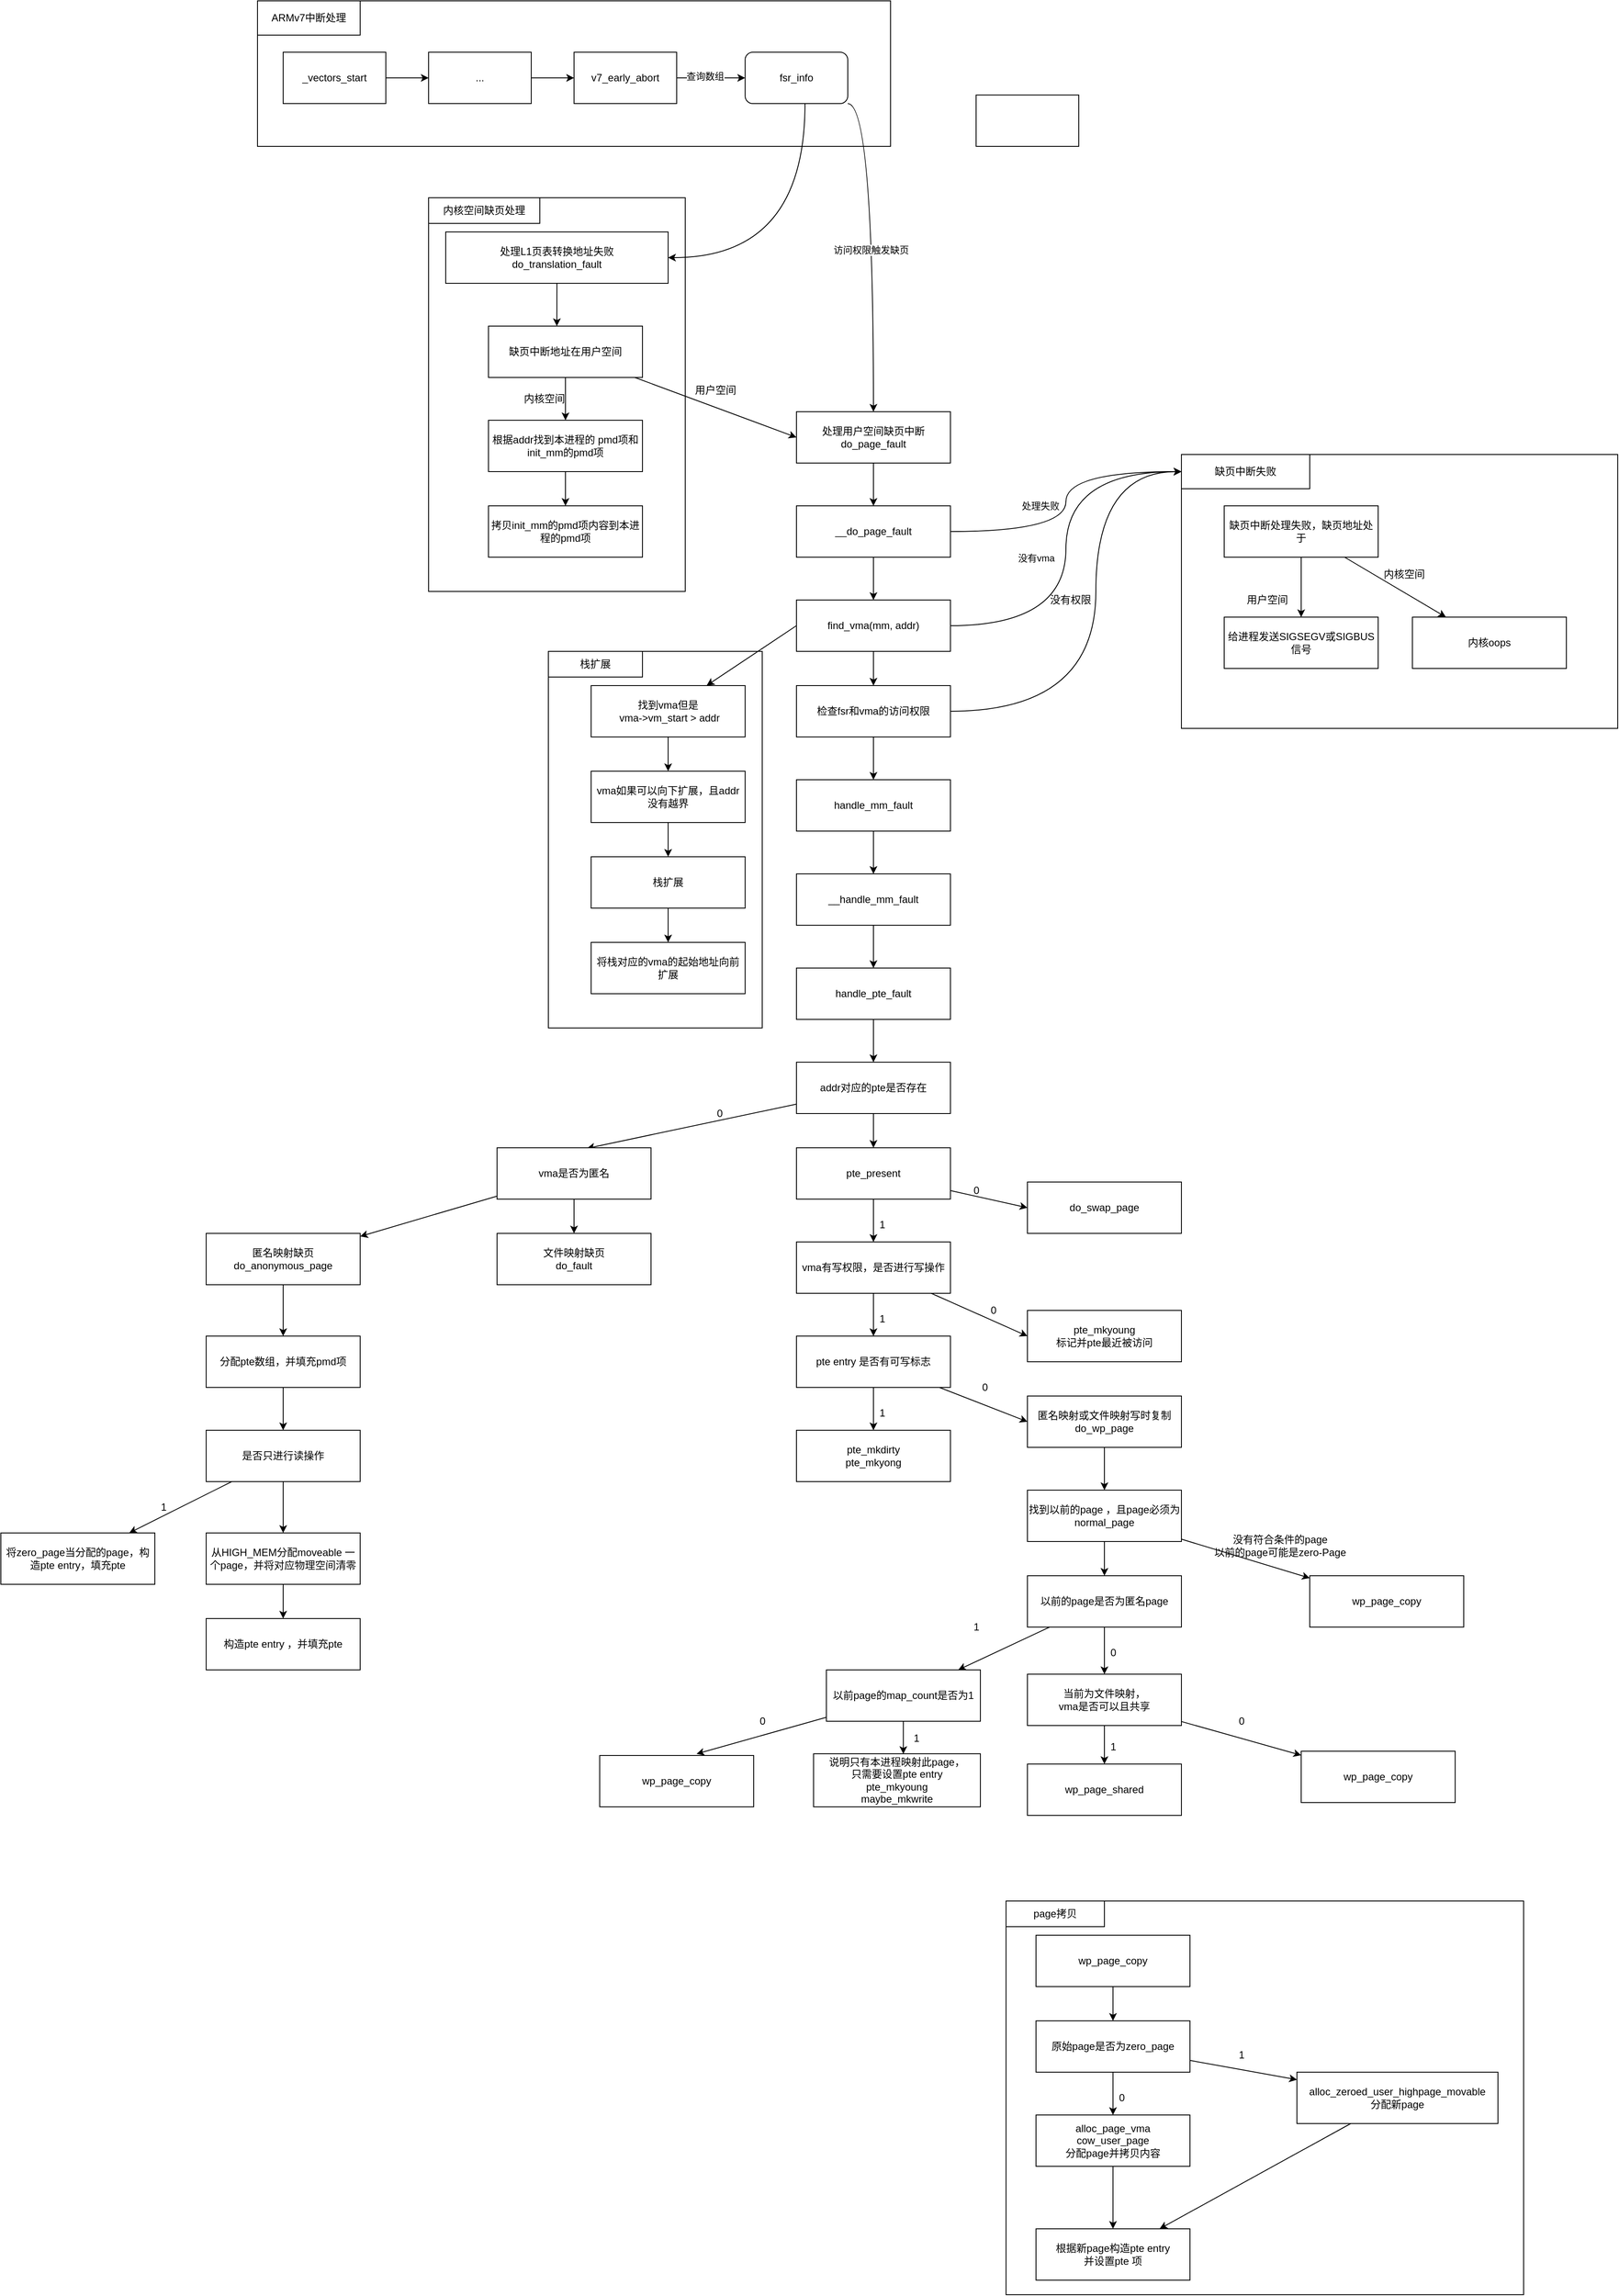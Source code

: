 <mxfile version="20.3.0" type="device"><diagram id="P-M1wYAM9VwG1JFekM9m" name="第 1 页"><mxGraphModel dx="3716" dy="1225" grid="1" gridSize="10" guides="1" tooltips="1" connect="1" arrows="1" fold="1" page="1" pageScale="1" pageWidth="827" pageHeight="1169" math="0" shadow="0"><root><mxCell id="0"/><mxCell id="1" parent="0"/><mxCell id="0pqKogagdHpAesIUm-QB-151" value="" style="rounded=0;whiteSpace=wrap;html=1;" parent="1" vertex="1"><mxGeometry x="245" y="2510" width="605" height="460" as="geometry"/></mxCell><mxCell id="0pqKogagdHpAesIUm-QB-63" value="" style="rounded=0;whiteSpace=wrap;html=1;" parent="1" vertex="1"><mxGeometry x="-290" y="1050" width="250" height="440" as="geometry"/></mxCell><mxCell id="0pqKogagdHpAesIUm-QB-47" value="" style="rounded=0;whiteSpace=wrap;html=1;" parent="1" vertex="1"><mxGeometry x="450" y="820" width="510" height="320" as="geometry"/></mxCell><mxCell id="0pqKogagdHpAesIUm-QB-34" value="" style="rounded=0;whiteSpace=wrap;html=1;" parent="1" vertex="1"><mxGeometry x="-430" y="520" width="300" height="460" as="geometry"/></mxCell><mxCell id="0pqKogagdHpAesIUm-QB-15" value="" style="rounded=0;whiteSpace=wrap;html=1;" parent="1" vertex="1"><mxGeometry x="-630" y="290" width="740" height="170" as="geometry"/></mxCell><mxCell id="0pqKogagdHpAesIUm-QB-1" value="" style="rounded=0;whiteSpace=wrap;html=1;" parent="1" vertex="1"><mxGeometry x="210" y="400" width="120" height="60" as="geometry"/></mxCell><mxCell id="0pqKogagdHpAesIUm-QB-22" style="edgeStyle=orthogonalEdgeStyle;curved=1;rounded=0;orthogonalLoop=1;jettySize=auto;html=1;entryX=0.444;entryY=0;entryDx=0;entryDy=0;entryPerimeter=0;" parent="1" source="0pqKogagdHpAesIUm-QB-3" target="0pqKogagdHpAesIUm-QB-18" edge="1"><mxGeometry relative="1" as="geometry"/></mxCell><mxCell id="0pqKogagdHpAesIUm-QB-3" value="处理L1页表转换地址失败&lt;br&gt;do_translation_fault" style="rounded=0;whiteSpace=wrap;html=1;" parent="1" vertex="1"><mxGeometry x="-410" y="560" width="260" height="60" as="geometry"/></mxCell><mxCell id="0pqKogagdHpAesIUm-QB-9" style="edgeStyle=orthogonalEdgeStyle;rounded=0;orthogonalLoop=1;jettySize=auto;html=1;entryX=0;entryY=0.5;entryDx=0;entryDy=0;" parent="1" source="0pqKogagdHpAesIUm-QB-5" target="0pqKogagdHpAesIUm-QB-6" edge="1"><mxGeometry relative="1" as="geometry"/></mxCell><mxCell id="0pqKogagdHpAesIUm-QB-5" value="_vectors_start" style="rounded=0;whiteSpace=wrap;html=1;" parent="1" vertex="1"><mxGeometry x="-600" y="350" width="120" height="60" as="geometry"/></mxCell><mxCell id="0pqKogagdHpAesIUm-QB-11" style="edgeStyle=orthogonalEdgeStyle;rounded=0;orthogonalLoop=1;jettySize=auto;html=1;entryX=0;entryY=0.5;entryDx=0;entryDy=0;" parent="1" source="0pqKogagdHpAesIUm-QB-6" target="0pqKogagdHpAesIUm-QB-7" edge="1"><mxGeometry relative="1" as="geometry"/></mxCell><mxCell id="0pqKogagdHpAesIUm-QB-6" value="..." style="rounded=0;whiteSpace=wrap;html=1;" parent="1" vertex="1"><mxGeometry x="-430" y="350" width="120" height="60" as="geometry"/></mxCell><mxCell id="0pqKogagdHpAesIUm-QB-12" style="edgeStyle=orthogonalEdgeStyle;rounded=0;orthogonalLoop=1;jettySize=auto;html=1;entryX=0;entryY=0.5;entryDx=0;entryDy=0;" parent="1" source="0pqKogagdHpAesIUm-QB-7" target="0pqKogagdHpAesIUm-QB-8" edge="1"><mxGeometry relative="1" as="geometry"/></mxCell><mxCell id="0pqKogagdHpAesIUm-QB-14" value="查询数组" style="edgeLabel;html=1;align=center;verticalAlign=middle;resizable=0;points=[];" parent="0pqKogagdHpAesIUm-QB-12" vertex="1" connectable="0"><mxGeometry x="-0.189" y="2" relative="1" as="geometry"><mxPoint as="offset"/></mxGeometry></mxCell><mxCell id="0pqKogagdHpAesIUm-QB-7" value="v7_early_abort" style="rounded=0;whiteSpace=wrap;html=1;" parent="1" vertex="1"><mxGeometry x="-260" y="350" width="120" height="60" as="geometry"/></mxCell><mxCell id="0pqKogagdHpAesIUm-QB-17" style="edgeStyle=orthogonalEdgeStyle;rounded=0;orthogonalLoop=1;jettySize=auto;html=1;curved=1;" parent="1" source="0pqKogagdHpAesIUm-QB-8" target="0pqKogagdHpAesIUm-QB-3" edge="1"><mxGeometry relative="1" as="geometry"><Array as="points"><mxPoint x="10" y="590"/></Array></mxGeometry></mxCell><mxCell id="0pqKogagdHpAesIUm-QB-32" style="edgeStyle=orthogonalEdgeStyle;rounded=0;orthogonalLoop=1;jettySize=auto;html=1;curved=1;" parent="1" source="0pqKogagdHpAesIUm-QB-8" target="0pqKogagdHpAesIUm-QB-19" edge="1"><mxGeometry relative="1" as="geometry"><Array as="points"><mxPoint x="90" y="410"/></Array></mxGeometry></mxCell><mxCell id="0pqKogagdHpAesIUm-QB-33" value="访问权限触发缺页" style="edgeLabel;html=1;align=center;verticalAlign=middle;resizable=0;points=[];" parent="0pqKogagdHpAesIUm-QB-32" vertex="1" connectable="0"><mxGeometry x="0.028" y="-3" relative="1" as="geometry"><mxPoint as="offset"/></mxGeometry></mxCell><mxCell id="0pqKogagdHpAesIUm-QB-8" value="fsr_info" style="rounded=1;whiteSpace=wrap;html=1;" parent="1" vertex="1"><mxGeometry x="-60" y="350" width="120" height="60" as="geometry"/></mxCell><mxCell id="0pqKogagdHpAesIUm-QB-16" value="ARMv7中断处理" style="rounded=0;whiteSpace=wrap;html=1;" parent="1" vertex="1"><mxGeometry x="-630" y="290" width="120" height="40" as="geometry"/></mxCell><mxCell id="0pqKogagdHpAesIUm-QB-23" style="edgeStyle=orthogonalEdgeStyle;curved=1;rounded=0;orthogonalLoop=1;jettySize=auto;html=1;" parent="1" source="0pqKogagdHpAesIUm-QB-18" target="0pqKogagdHpAesIUm-QB-20" edge="1"><mxGeometry relative="1" as="geometry"/></mxCell><mxCell id="0pqKogagdHpAesIUm-QB-25" style="rounded=0;orthogonalLoop=1;jettySize=auto;html=1;entryX=0;entryY=0.5;entryDx=0;entryDy=0;" parent="1" source="0pqKogagdHpAesIUm-QB-18" target="0pqKogagdHpAesIUm-QB-19" edge="1"><mxGeometry relative="1" as="geometry"/></mxCell><mxCell id="0pqKogagdHpAesIUm-QB-18" value="缺页中断地址在用户空间" style="rounded=0;whiteSpace=wrap;html=1;" parent="1" vertex="1"><mxGeometry x="-360" y="670" width="180" height="60" as="geometry"/></mxCell><mxCell id="0pqKogagdHpAesIUm-QB-89" style="edgeStyle=none;rounded=0;orthogonalLoop=1;jettySize=auto;html=1;entryX=0.5;entryY=0;entryDx=0;entryDy=0;" parent="1" source="0pqKogagdHpAesIUm-QB-19" target="0pqKogagdHpAesIUm-QB-36" edge="1"><mxGeometry relative="1" as="geometry"/></mxCell><mxCell id="0pqKogagdHpAesIUm-QB-19" value="处理用户空间缺页中断&lt;br&gt;do_page_fault" style="rounded=0;whiteSpace=wrap;html=1;" parent="1" vertex="1"><mxGeometry y="770" width="180" height="60" as="geometry"/></mxCell><mxCell id="0pqKogagdHpAesIUm-QB-24" style="edgeStyle=orthogonalEdgeStyle;curved=1;rounded=0;orthogonalLoop=1;jettySize=auto;html=1;entryX=0.5;entryY=0;entryDx=0;entryDy=0;" parent="1" source="0pqKogagdHpAesIUm-QB-20" target="0pqKogagdHpAesIUm-QB-21" edge="1"><mxGeometry relative="1" as="geometry"/></mxCell><mxCell id="0pqKogagdHpAesIUm-QB-20" value="根据addr找到本进程的 pmd项和init_mm的pmd项" style="rounded=0;whiteSpace=wrap;html=1;" parent="1" vertex="1"><mxGeometry x="-360" y="780" width="180" height="60" as="geometry"/></mxCell><mxCell id="0pqKogagdHpAesIUm-QB-21" value="拷贝init_mm的pmd项内容到本进程的pmd项" style="rounded=0;whiteSpace=wrap;html=1;" parent="1" vertex="1"><mxGeometry x="-360" y="880" width="180" height="60" as="geometry"/></mxCell><mxCell id="0pqKogagdHpAesIUm-QB-28" value="内核空间" style="text;html=1;align=center;verticalAlign=middle;resizable=0;points=[];autosize=1;strokeColor=none;fillColor=none;" parent="1" vertex="1"><mxGeometry x="-330" y="740" width="70" height="30" as="geometry"/></mxCell><mxCell id="0pqKogagdHpAesIUm-QB-30" value="用户空间" style="text;html=1;align=center;verticalAlign=middle;resizable=0;points=[];autosize=1;strokeColor=none;fillColor=none;" parent="1" vertex="1"><mxGeometry x="-130" y="730" width="70" height="30" as="geometry"/></mxCell><mxCell id="0pqKogagdHpAesIUm-QB-35" value="内核空间缺页处理" style="rounded=0;whiteSpace=wrap;html=1;" parent="1" vertex="1"><mxGeometry x="-430" y="520" width="130" height="30" as="geometry"/></mxCell><mxCell id="0pqKogagdHpAesIUm-QB-44" style="edgeStyle=orthogonalEdgeStyle;rounded=0;orthogonalLoop=1;jettySize=auto;html=1;entryX=0;entryY=0.5;entryDx=0;entryDy=0;curved=1;" parent="1" source="0pqKogagdHpAesIUm-QB-36" target="0pqKogagdHpAesIUm-QB-48" edge="1"><mxGeometry relative="1" as="geometry"/></mxCell><mxCell id="0pqKogagdHpAesIUm-QB-45" value="处理失败" style="edgeLabel;html=1;align=center;verticalAlign=middle;resizable=0;points=[];" parent="0pqKogagdHpAesIUm-QB-44" vertex="1" connectable="0"><mxGeometry x="-0.231" y="2" relative="1" as="geometry"><mxPoint x="-26" y="-28" as="offset"/></mxGeometry></mxCell><mxCell id="0pqKogagdHpAesIUm-QB-90" style="edgeStyle=none;rounded=0;orthogonalLoop=1;jettySize=auto;html=1;entryX=0.5;entryY=0;entryDx=0;entryDy=0;" parent="1" source="0pqKogagdHpAesIUm-QB-36" target="0pqKogagdHpAesIUm-QB-46" edge="1"><mxGeometry relative="1" as="geometry"/></mxCell><mxCell id="0pqKogagdHpAesIUm-QB-36" value="__do_page_fault" style="rounded=0;whiteSpace=wrap;html=1;" parent="1" vertex="1"><mxGeometry y="880" width="180" height="60" as="geometry"/></mxCell><mxCell id="0pqKogagdHpAesIUm-QB-40" style="edgeStyle=orthogonalEdgeStyle;curved=1;rounded=0;orthogonalLoop=1;jettySize=auto;html=1;" parent="1" source="0pqKogagdHpAesIUm-QB-37" target="0pqKogagdHpAesIUm-QB-38" edge="1"><mxGeometry relative="1" as="geometry"><Array as="points"><mxPoint x="590" y="970"/><mxPoint x="590" y="970"/></Array></mxGeometry></mxCell><mxCell id="0pqKogagdHpAesIUm-QB-41" style="rounded=0;orthogonalLoop=1;jettySize=auto;html=1;" parent="1" source="0pqKogagdHpAesIUm-QB-37" target="0pqKogagdHpAesIUm-QB-39" edge="1"><mxGeometry relative="1" as="geometry"/></mxCell><mxCell id="0pqKogagdHpAesIUm-QB-37" value="缺页中断处理失败，缺页地址处于" style="rounded=0;whiteSpace=wrap;html=1;" parent="1" vertex="1"><mxGeometry x="500" y="880" width="180" height="60" as="geometry"/></mxCell><mxCell id="0pqKogagdHpAesIUm-QB-38" value="给进程发送SIGSEGV或SIGBUS信号" style="rounded=0;whiteSpace=wrap;html=1;" parent="1" vertex="1"><mxGeometry x="500" y="1010" width="180" height="60" as="geometry"/></mxCell><mxCell id="0pqKogagdHpAesIUm-QB-39" value="内核oops" style="rounded=0;whiteSpace=wrap;html=1;" parent="1" vertex="1"><mxGeometry x="720" y="1010" width="180" height="60" as="geometry"/></mxCell><mxCell id="0pqKogagdHpAesIUm-QB-42" value="用户空间" style="text;html=1;align=center;verticalAlign=middle;resizable=0;points=[];autosize=1;strokeColor=none;fillColor=none;" parent="1" vertex="1"><mxGeometry x="515" y="975" width="70" height="30" as="geometry"/></mxCell><mxCell id="0pqKogagdHpAesIUm-QB-43" value="内核空间" style="text;html=1;align=center;verticalAlign=middle;resizable=0;points=[];autosize=1;strokeColor=none;fillColor=none;" parent="1" vertex="1"><mxGeometry x="675" y="945" width="70" height="30" as="geometry"/></mxCell><mxCell id="0pqKogagdHpAesIUm-QB-49" style="edgeStyle=orthogonalEdgeStyle;rounded=0;orthogonalLoop=1;jettySize=auto;html=1;curved=1;entryX=0;entryY=0.5;entryDx=0;entryDy=0;" parent="1" source="0pqKogagdHpAesIUm-QB-46" target="0pqKogagdHpAesIUm-QB-48" edge="1"><mxGeometry relative="1" as="geometry"/></mxCell><mxCell id="0pqKogagdHpAesIUm-QB-50" value="没有vma" style="edgeLabel;html=1;align=center;verticalAlign=middle;resizable=0;points=[];" parent="0pqKogagdHpAesIUm-QB-49" vertex="1" connectable="0"><mxGeometry x="-0.086" y="2" relative="1" as="geometry"><mxPoint x="-33" y="-9" as="offset"/></mxGeometry></mxCell><mxCell id="0pqKogagdHpAesIUm-QB-56" style="rounded=0;orthogonalLoop=1;jettySize=auto;html=1;exitX=0;exitY=0.5;exitDx=0;exitDy=0;" parent="1" source="0pqKogagdHpAesIUm-QB-46" target="0pqKogagdHpAesIUm-QB-55" edge="1"><mxGeometry relative="1" as="geometry"/></mxCell><mxCell id="0pqKogagdHpAesIUm-QB-91" style="edgeStyle=none;rounded=0;orthogonalLoop=1;jettySize=auto;html=1;entryX=0.5;entryY=0;entryDx=0;entryDy=0;" parent="1" source="0pqKogagdHpAesIUm-QB-46" target="0pqKogagdHpAesIUm-QB-51" edge="1"><mxGeometry relative="1" as="geometry"/></mxCell><mxCell id="0pqKogagdHpAesIUm-QB-46" value="find_vma(mm, addr)" style="rounded=0;whiteSpace=wrap;html=1;" parent="1" vertex="1"><mxGeometry y="990" width="180" height="60" as="geometry"/></mxCell><mxCell id="0pqKogagdHpAesIUm-QB-48" value="缺页中断失败" style="rounded=0;whiteSpace=wrap;html=1;" parent="1" vertex="1"><mxGeometry x="450" y="820" width="150" height="40" as="geometry"/></mxCell><mxCell id="0pqKogagdHpAesIUm-QB-52" style="edgeStyle=orthogonalEdgeStyle;curved=1;rounded=0;orthogonalLoop=1;jettySize=auto;html=1;entryX=0;entryY=0.5;entryDx=0;entryDy=0;" parent="1" source="0pqKogagdHpAesIUm-QB-51" target="0pqKogagdHpAesIUm-QB-48" edge="1"><mxGeometry relative="1" as="geometry"><Array as="points"><mxPoint x="350" y="1120"/><mxPoint x="350" y="840"/></Array></mxGeometry></mxCell><mxCell id="0pqKogagdHpAesIUm-QB-92" style="edgeStyle=none;rounded=0;orthogonalLoop=1;jettySize=auto;html=1;entryX=0.5;entryY=0;entryDx=0;entryDy=0;" parent="1" source="0pqKogagdHpAesIUm-QB-51" target="0pqKogagdHpAesIUm-QB-54" edge="1"><mxGeometry relative="1" as="geometry"/></mxCell><mxCell id="0pqKogagdHpAesIUm-QB-51" value="检查fsr和vma的访问权限" style="rounded=0;whiteSpace=wrap;html=1;" parent="1" vertex="1"><mxGeometry y="1090" width="180" height="60" as="geometry"/></mxCell><mxCell id="0pqKogagdHpAesIUm-QB-53" value="没有权限" style="text;html=1;align=center;verticalAlign=middle;resizable=0;points=[];autosize=1;strokeColor=none;fillColor=none;" parent="1" vertex="1"><mxGeometry x="285" y="975" width="70" height="30" as="geometry"/></mxCell><mxCell id="0pqKogagdHpAesIUm-QB-93" style="edgeStyle=none;rounded=0;orthogonalLoop=1;jettySize=auto;html=1;entryX=0.5;entryY=0;entryDx=0;entryDy=0;" parent="1" source="0pqKogagdHpAesIUm-QB-54" target="0pqKogagdHpAesIUm-QB-65" edge="1"><mxGeometry relative="1" as="geometry"/></mxCell><mxCell id="0pqKogagdHpAesIUm-QB-54" value="handle_mm_fault" style="rounded=0;whiteSpace=wrap;html=1;" parent="1" vertex="1"><mxGeometry y="1200" width="180" height="60" as="geometry"/></mxCell><mxCell id="0pqKogagdHpAesIUm-QB-60" style="edgeStyle=none;rounded=0;orthogonalLoop=1;jettySize=auto;html=1;entryX=0.5;entryY=0;entryDx=0;entryDy=0;" parent="1" source="0pqKogagdHpAesIUm-QB-55" target="0pqKogagdHpAesIUm-QB-57" edge="1"><mxGeometry relative="1" as="geometry"/></mxCell><mxCell id="0pqKogagdHpAesIUm-QB-55" value="找到vma但是&lt;br&gt;&amp;nbsp;vma-&amp;gt;vm_start &amp;gt; addr" style="rounded=0;whiteSpace=wrap;html=1;" parent="1" vertex="1"><mxGeometry x="-240" y="1090" width="180" height="60" as="geometry"/></mxCell><mxCell id="0pqKogagdHpAesIUm-QB-61" style="edgeStyle=none;rounded=0;orthogonalLoop=1;jettySize=auto;html=1;entryX=0.5;entryY=0;entryDx=0;entryDy=0;" parent="1" source="0pqKogagdHpAesIUm-QB-57" target="0pqKogagdHpAesIUm-QB-58" edge="1"><mxGeometry relative="1" as="geometry"/></mxCell><mxCell id="0pqKogagdHpAesIUm-QB-57" value="vma如果可以向下扩展，且addr 没有越界" style="rounded=0;whiteSpace=wrap;html=1;" parent="1" vertex="1"><mxGeometry x="-240" y="1190" width="180" height="60" as="geometry"/></mxCell><mxCell id="0pqKogagdHpAesIUm-QB-62" style="edgeStyle=none;rounded=0;orthogonalLoop=1;jettySize=auto;html=1;" parent="1" source="0pqKogagdHpAesIUm-QB-58" target="0pqKogagdHpAesIUm-QB-59" edge="1"><mxGeometry relative="1" as="geometry"/></mxCell><mxCell id="0pqKogagdHpAesIUm-QB-58" value="栈扩展" style="rounded=0;whiteSpace=wrap;html=1;" parent="1" vertex="1"><mxGeometry x="-240" y="1290" width="180" height="60" as="geometry"/></mxCell><mxCell id="0pqKogagdHpAesIUm-QB-59" value="将栈对应的vma的起始地址向前扩展" style="rounded=0;whiteSpace=wrap;html=1;" parent="1" vertex="1"><mxGeometry x="-240" y="1390" width="180" height="60" as="geometry"/></mxCell><mxCell id="0pqKogagdHpAesIUm-QB-64" value="栈扩展" style="rounded=0;whiteSpace=wrap;html=1;" parent="1" vertex="1"><mxGeometry x="-290" y="1050" width="110" height="30" as="geometry"/></mxCell><mxCell id="0pqKogagdHpAesIUm-QB-94" style="edgeStyle=none;rounded=0;orthogonalLoop=1;jettySize=auto;html=1;" parent="1" source="0pqKogagdHpAesIUm-QB-65" target="0pqKogagdHpAesIUm-QB-66" edge="1"><mxGeometry relative="1" as="geometry"/></mxCell><mxCell id="0pqKogagdHpAesIUm-QB-65" value="__handle_mm_fault" style="rounded=0;whiteSpace=wrap;html=1;" parent="1" vertex="1"><mxGeometry y="1310" width="180" height="60" as="geometry"/></mxCell><mxCell id="0pqKogagdHpAesIUm-QB-95" style="edgeStyle=none;rounded=0;orthogonalLoop=1;jettySize=auto;html=1;entryX=0.5;entryY=0;entryDx=0;entryDy=0;" parent="1" source="0pqKogagdHpAesIUm-QB-66" target="0pqKogagdHpAesIUm-QB-67" edge="1"><mxGeometry relative="1" as="geometry"/></mxCell><mxCell id="0pqKogagdHpAesIUm-QB-66" value="handle_pte_fault" style="rounded=0;whiteSpace=wrap;html=1;" parent="1" vertex="1"><mxGeometry y="1420" width="180" height="60" as="geometry"/></mxCell><mxCell id="0pqKogagdHpAesIUm-QB-96" style="edgeStyle=none;rounded=0;orthogonalLoop=1;jettySize=auto;html=1;entryX=0.5;entryY=0;entryDx=0;entryDy=0;" parent="1" source="0pqKogagdHpAesIUm-QB-67" target="0pqKogagdHpAesIUm-QB-68" edge="1"><mxGeometry relative="1" as="geometry"/></mxCell><mxCell id="0pqKogagdHpAesIUm-QB-98" style="edgeStyle=none;rounded=0;orthogonalLoop=1;jettySize=auto;html=1;entryX=0.584;entryY=0.011;entryDx=0;entryDy=0;entryPerimeter=0;" parent="1" source="0pqKogagdHpAesIUm-QB-67" target="0pqKogagdHpAesIUm-QB-97" edge="1"><mxGeometry relative="1" as="geometry"/></mxCell><mxCell id="0pqKogagdHpAesIUm-QB-67" value="addr对应的pte是否存在" style="rounded=0;whiteSpace=wrap;html=1;" parent="1" vertex="1"><mxGeometry y="1530" width="180" height="60" as="geometry"/></mxCell><mxCell id="0pqKogagdHpAesIUm-QB-70" style="edgeStyle=none;rounded=0;orthogonalLoop=1;jettySize=auto;html=1;entryX=0;entryY=0.5;entryDx=0;entryDy=0;" parent="1" source="0pqKogagdHpAesIUm-QB-68" target="0pqKogagdHpAesIUm-QB-69" edge="1"><mxGeometry relative="1" as="geometry"/></mxCell><mxCell id="0pqKogagdHpAesIUm-QB-73" style="edgeStyle=none;rounded=0;orthogonalLoop=1;jettySize=auto;html=1;" parent="1" source="0pqKogagdHpAesIUm-QB-68" target="0pqKogagdHpAesIUm-QB-72" edge="1"><mxGeometry relative="1" as="geometry"/></mxCell><mxCell id="0pqKogagdHpAesIUm-QB-68" value="pte_present" style="rounded=0;whiteSpace=wrap;html=1;" parent="1" vertex="1"><mxGeometry y="1630" width="180" height="60" as="geometry"/></mxCell><mxCell id="0pqKogagdHpAesIUm-QB-69" value="do_swap_page" style="rounded=0;whiteSpace=wrap;html=1;" parent="1" vertex="1"><mxGeometry x="270" y="1670" width="180" height="60" as="geometry"/></mxCell><mxCell id="0pqKogagdHpAesIUm-QB-71" value="0" style="text;html=1;align=center;verticalAlign=middle;resizable=0;points=[];autosize=1;strokeColor=none;fillColor=none;" parent="1" vertex="1"><mxGeometry x="195" y="1665" width="30" height="30" as="geometry"/></mxCell><mxCell id="0pqKogagdHpAesIUm-QB-76" style="edgeStyle=none;rounded=0;orthogonalLoop=1;jettySize=auto;html=1;entryX=0;entryY=0.5;entryDx=0;entryDy=0;" parent="1" source="0pqKogagdHpAesIUm-QB-72" target="0pqKogagdHpAesIUm-QB-75" edge="1"><mxGeometry relative="1" as="geometry"/></mxCell><mxCell id="0pqKogagdHpAesIUm-QB-79" style="edgeStyle=none;rounded=0;orthogonalLoop=1;jettySize=auto;html=1;entryX=0.5;entryY=0;entryDx=0;entryDy=0;" parent="1" source="0pqKogagdHpAesIUm-QB-72" target="0pqKogagdHpAesIUm-QB-77" edge="1"><mxGeometry relative="1" as="geometry"/></mxCell><mxCell id="0pqKogagdHpAesIUm-QB-72" value="vma有写权限，是否进行写操作" style="rounded=0;whiteSpace=wrap;html=1;" parent="1" vertex="1"><mxGeometry y="1740" width="180" height="60" as="geometry"/></mxCell><mxCell id="0pqKogagdHpAesIUm-QB-74" value="1" style="text;html=1;align=center;verticalAlign=middle;resizable=0;points=[];autosize=1;strokeColor=none;fillColor=none;" parent="1" vertex="1"><mxGeometry x="85" y="1705" width="30" height="30" as="geometry"/></mxCell><mxCell id="0pqKogagdHpAesIUm-QB-75" value="pte_mkyoung&lt;br&gt;标记并pte最近被访问" style="rounded=0;whiteSpace=wrap;html=1;" parent="1" vertex="1"><mxGeometry x="270" y="1820" width="180" height="60" as="geometry"/></mxCell><mxCell id="0pqKogagdHpAesIUm-QB-82" style="edgeStyle=none;rounded=0;orthogonalLoop=1;jettySize=auto;html=1;" parent="1" source="0pqKogagdHpAesIUm-QB-77" target="0pqKogagdHpAesIUm-QB-81" edge="1"><mxGeometry relative="1" as="geometry"/></mxCell><mxCell id="0pqKogagdHpAesIUm-QB-83" style="edgeStyle=none;rounded=0;orthogonalLoop=1;jettySize=auto;html=1;entryX=0;entryY=0.5;entryDx=0;entryDy=0;" parent="1" source="0pqKogagdHpAesIUm-QB-77" target="0pqKogagdHpAesIUm-QB-80" edge="1"><mxGeometry relative="1" as="geometry"/></mxCell><mxCell id="0pqKogagdHpAesIUm-QB-77" value="pte entry 是否有可写标志" style="rounded=0;whiteSpace=wrap;html=1;" parent="1" vertex="1"><mxGeometry y="1850" width="180" height="60" as="geometry"/></mxCell><mxCell id="0pqKogagdHpAesIUm-QB-78" value="0" style="text;html=1;align=center;verticalAlign=middle;resizable=0;points=[];autosize=1;strokeColor=none;fillColor=none;" parent="1" vertex="1"><mxGeometry x="215" y="1805" width="30" height="30" as="geometry"/></mxCell><mxCell id="NP9Xsrz1ZwY1jEZJEDUP-1" style="edgeStyle=orthogonalEdgeStyle;rounded=0;orthogonalLoop=1;jettySize=auto;html=1;" edge="1" parent="1" source="0pqKogagdHpAesIUm-QB-80" target="0pqKogagdHpAesIUm-QB-115"><mxGeometry relative="1" as="geometry"/></mxCell><mxCell id="0pqKogagdHpAesIUm-QB-80" value="匿名映射或文件映射写时复制&lt;br&gt;do_wp_page" style="rounded=0;whiteSpace=wrap;html=1;" parent="1" vertex="1"><mxGeometry x="270" y="1920" width="180" height="60" as="geometry"/></mxCell><mxCell id="0pqKogagdHpAesIUm-QB-81" value="pte_mkdirty&lt;br&gt;pte_mkyong" style="rounded=0;whiteSpace=wrap;html=1;" parent="1" vertex="1"><mxGeometry y="1960" width="180" height="60" as="geometry"/></mxCell><mxCell id="0pqKogagdHpAesIUm-QB-84" value="0" style="text;html=1;align=center;verticalAlign=middle;resizable=0;points=[];autosize=1;strokeColor=none;fillColor=none;" parent="1" vertex="1"><mxGeometry x="205" y="1895" width="30" height="30" as="geometry"/></mxCell><mxCell id="0pqKogagdHpAesIUm-QB-85" value="1" style="text;html=1;align=center;verticalAlign=middle;resizable=0;points=[];autosize=1;strokeColor=none;fillColor=none;" parent="1" vertex="1"><mxGeometry x="85" y="1925" width="30" height="30" as="geometry"/></mxCell><mxCell id="0pqKogagdHpAesIUm-QB-88" value="1" style="text;html=1;align=center;verticalAlign=middle;resizable=0;points=[];autosize=1;strokeColor=none;fillColor=none;" parent="1" vertex="1"><mxGeometry x="85" y="1815" width="30" height="30" as="geometry"/></mxCell><mxCell id="0pqKogagdHpAesIUm-QB-102" style="edgeStyle=none;rounded=0;orthogonalLoop=1;jettySize=auto;html=1;" parent="1" source="0pqKogagdHpAesIUm-QB-97" target="0pqKogagdHpAesIUm-QB-101" edge="1"><mxGeometry relative="1" as="geometry"/></mxCell><mxCell id="0pqKogagdHpAesIUm-QB-103" style="edgeStyle=none;rounded=0;orthogonalLoop=1;jettySize=auto;html=1;" parent="1" source="0pqKogagdHpAesIUm-QB-97" target="0pqKogagdHpAesIUm-QB-100" edge="1"><mxGeometry relative="1" as="geometry"/></mxCell><mxCell id="0pqKogagdHpAesIUm-QB-97" value="vma是否为匿名" style="rounded=0;whiteSpace=wrap;html=1;" parent="1" vertex="1"><mxGeometry x="-350" y="1630" width="180" height="60" as="geometry"/></mxCell><mxCell id="0pqKogagdHpAesIUm-QB-99" value="0" style="text;html=1;align=center;verticalAlign=middle;resizable=0;points=[];autosize=1;strokeColor=none;fillColor=none;" parent="1" vertex="1"><mxGeometry x="-105" y="1575" width="30" height="30" as="geometry"/></mxCell><mxCell id="0pqKogagdHpAesIUm-QB-113" style="edgeStyle=none;rounded=0;orthogonalLoop=1;jettySize=auto;html=1;" parent="1" source="0pqKogagdHpAesIUm-QB-100" target="0pqKogagdHpAesIUm-QB-104" edge="1"><mxGeometry relative="1" as="geometry"/></mxCell><mxCell id="0pqKogagdHpAesIUm-QB-100" value="匿名映射缺页&lt;br&gt;do_anonymous_page" style="rounded=0;whiteSpace=wrap;html=1;" parent="1" vertex="1"><mxGeometry x="-690" y="1730" width="180" height="60" as="geometry"/></mxCell><mxCell id="0pqKogagdHpAesIUm-QB-101" value="文件映射缺页&lt;br&gt;do_fault" style="rounded=0;whiteSpace=wrap;html=1;" parent="1" vertex="1"><mxGeometry x="-350" y="1730" width="180" height="60" as="geometry"/></mxCell><mxCell id="0pqKogagdHpAesIUm-QB-114" style="edgeStyle=none;rounded=0;orthogonalLoop=1;jettySize=auto;html=1;" parent="1" source="0pqKogagdHpAesIUm-QB-104" target="0pqKogagdHpAesIUm-QB-105" edge="1"><mxGeometry relative="1" as="geometry"/></mxCell><mxCell id="0pqKogagdHpAesIUm-QB-104" value="分配pte数组，并填充pmd项" style="rounded=0;whiteSpace=wrap;html=1;" parent="1" vertex="1"><mxGeometry x="-690" y="1850" width="180" height="60" as="geometry"/></mxCell><mxCell id="0pqKogagdHpAesIUm-QB-107" style="edgeStyle=none;rounded=0;orthogonalLoop=1;jettySize=auto;html=1;" parent="1" source="0pqKogagdHpAesIUm-QB-105" target="0pqKogagdHpAesIUm-QB-106" edge="1"><mxGeometry relative="1" as="geometry"/></mxCell><mxCell id="0pqKogagdHpAesIUm-QB-111" style="edgeStyle=none;rounded=0;orthogonalLoop=1;jettySize=auto;html=1;entryX=0.5;entryY=0;entryDx=0;entryDy=0;" parent="1" source="0pqKogagdHpAesIUm-QB-105" target="0pqKogagdHpAesIUm-QB-109" edge="1"><mxGeometry relative="1" as="geometry"/></mxCell><mxCell id="0pqKogagdHpAesIUm-QB-105" value="是否只进行读操作" style="rounded=0;whiteSpace=wrap;html=1;" parent="1" vertex="1"><mxGeometry x="-690" y="1960" width="180" height="60" as="geometry"/></mxCell><mxCell id="0pqKogagdHpAesIUm-QB-106" value="将zero_page当分配的page，构造pte entry，填充pte" style="rounded=0;whiteSpace=wrap;html=1;" parent="1" vertex="1"><mxGeometry x="-930" y="2080" width="180" height="60" as="geometry"/></mxCell><mxCell id="0pqKogagdHpAesIUm-QB-108" value="1" style="text;html=1;align=center;verticalAlign=middle;resizable=0;points=[];autosize=1;strokeColor=none;fillColor=none;" parent="1" vertex="1"><mxGeometry x="-755" y="2035" width="30" height="30" as="geometry"/></mxCell><mxCell id="0pqKogagdHpAesIUm-QB-112" style="edgeStyle=none;rounded=0;orthogonalLoop=1;jettySize=auto;html=1;entryX=0.5;entryY=0;entryDx=0;entryDy=0;" parent="1" source="0pqKogagdHpAesIUm-QB-109" target="0pqKogagdHpAesIUm-QB-110" edge="1"><mxGeometry relative="1" as="geometry"/></mxCell><mxCell id="0pqKogagdHpAesIUm-QB-109" value="从HIGH_MEM分配moveable 一个page，并将对应物理空间清零" style="rounded=0;whiteSpace=wrap;html=1;" parent="1" vertex="1"><mxGeometry x="-690" y="2080" width="180" height="60" as="geometry"/></mxCell><mxCell id="0pqKogagdHpAesIUm-QB-110" value="构造pte entry ，并填充pte" style="rounded=0;whiteSpace=wrap;html=1;" parent="1" vertex="1"><mxGeometry x="-690" y="2180" width="180" height="60" as="geometry"/></mxCell><mxCell id="0pqKogagdHpAesIUm-QB-117" style="edgeStyle=none;rounded=0;orthogonalLoop=1;jettySize=auto;html=1;" parent="1" source="0pqKogagdHpAesIUm-QB-115" target="0pqKogagdHpAesIUm-QB-116" edge="1"><mxGeometry relative="1" as="geometry"/></mxCell><mxCell id="NP9Xsrz1ZwY1jEZJEDUP-2" style="edgeStyle=orthogonalEdgeStyle;rounded=0;orthogonalLoop=1;jettySize=auto;html=1;entryX=0.5;entryY=0;entryDx=0;entryDy=0;" edge="1" parent="1" source="0pqKogagdHpAesIUm-QB-115" target="0pqKogagdHpAesIUm-QB-128"><mxGeometry relative="1" as="geometry"/></mxCell><mxCell id="0pqKogagdHpAesIUm-QB-115" value="找到以前的page ，且page必须为normal_page" style="rounded=0;whiteSpace=wrap;html=1;" parent="1" vertex="1"><mxGeometry x="270" y="2030" width="180" height="60" as="geometry"/></mxCell><mxCell id="0pqKogagdHpAesIUm-QB-116" value="wp_page_copy" style="rounded=0;whiteSpace=wrap;html=1;" parent="1" vertex="1"><mxGeometry x="600" y="2130" width="180" height="60" as="geometry"/></mxCell><mxCell id="0pqKogagdHpAesIUm-QB-118" value="没有符合条件的page&lt;br&gt;以前的page可能是zero-Page" style="text;html=1;align=center;verticalAlign=middle;resizable=0;points=[];autosize=1;strokeColor=none;fillColor=none;" parent="1" vertex="1"><mxGeometry x="475" y="2075" width="180" height="40" as="geometry"/></mxCell><mxCell id="0pqKogagdHpAesIUm-QB-121" style="edgeStyle=none;rounded=0;orthogonalLoop=1;jettySize=auto;html=1;" parent="1" target="0pqKogagdHpAesIUm-QB-120" edge="1"><mxGeometry relative="1" as="geometry"><mxPoint x="295.909" y="2190" as="sourcePoint"/></mxGeometry></mxCell><mxCell id="0pqKogagdHpAesIUm-QB-123" style="edgeStyle=none;rounded=0;orthogonalLoop=1;jettySize=auto;html=1;entryX=0.538;entryY=0.003;entryDx=0;entryDy=0;entryPerimeter=0;" parent="1" source="0pqKogagdHpAesIUm-QB-120" target="0pqKogagdHpAesIUm-QB-122" edge="1"><mxGeometry relative="1" as="geometry"/></mxCell><mxCell id="0pqKogagdHpAesIUm-QB-126" style="edgeStyle=none;rounded=0;orthogonalLoop=1;jettySize=auto;html=1;entryX=0.629;entryY=-0.031;entryDx=0;entryDy=0;entryPerimeter=0;" parent="1" source="0pqKogagdHpAesIUm-QB-120" target="0pqKogagdHpAesIUm-QB-125" edge="1"><mxGeometry relative="1" as="geometry"/></mxCell><mxCell id="0pqKogagdHpAesIUm-QB-120" value="以前page的map_count是否为1" style="rounded=0;whiteSpace=wrap;html=1;" parent="1" vertex="1"><mxGeometry x="35" y="2240" width="180" height="60" as="geometry"/></mxCell><mxCell id="0pqKogagdHpAesIUm-QB-122" value="说明只有本进程映射此page，&lt;br&gt;只需要设置pte entry &lt;br&gt;pte_mkyoung&lt;br&gt;maybe_mkwrite&lt;br&gt;" style="rounded=0;whiteSpace=wrap;html=1;" parent="1" vertex="1"><mxGeometry x="20" y="2338" width="195" height="62" as="geometry"/></mxCell><mxCell id="0pqKogagdHpAesIUm-QB-124" value="1" style="text;html=1;align=center;verticalAlign=middle;resizable=0;points=[];autosize=1;strokeColor=none;fillColor=none;" parent="1" vertex="1"><mxGeometry x="125" y="2305" width="30" height="30" as="geometry"/></mxCell><mxCell id="0pqKogagdHpAesIUm-QB-125" value="wp_page_copy" style="rounded=0;whiteSpace=wrap;html=1;" parent="1" vertex="1"><mxGeometry x="-230" y="2340" width="180" height="60" as="geometry"/></mxCell><mxCell id="0pqKogagdHpAesIUm-QB-127" value="0" style="text;html=1;align=center;verticalAlign=middle;resizable=0;points=[];autosize=1;strokeColor=none;fillColor=none;" parent="1" vertex="1"><mxGeometry x="-55" y="2285" width="30" height="30" as="geometry"/></mxCell><mxCell id="0pqKogagdHpAesIUm-QB-130" style="edgeStyle=none;rounded=0;orthogonalLoop=1;jettySize=auto;html=1;entryX=0.5;entryY=0;entryDx=0;entryDy=0;" parent="1" source="0pqKogagdHpAesIUm-QB-128" target="0pqKogagdHpAesIUm-QB-129" edge="1"><mxGeometry relative="1" as="geometry"/></mxCell><mxCell id="0pqKogagdHpAesIUm-QB-128" value="以前的page是否为匿名page" style="rounded=0;whiteSpace=wrap;html=1;" parent="1" vertex="1"><mxGeometry x="270" y="2130" width="180" height="60" as="geometry"/></mxCell><mxCell id="0pqKogagdHpAesIUm-QB-134" style="edgeStyle=none;rounded=0;orthogonalLoop=1;jettySize=auto;html=1;entryX=0.5;entryY=0;entryDx=0;entryDy=0;" parent="1" source="0pqKogagdHpAesIUm-QB-129" target="0pqKogagdHpAesIUm-QB-133" edge="1"><mxGeometry relative="1" as="geometry"/></mxCell><mxCell id="0pqKogagdHpAesIUm-QB-137" style="edgeStyle=none;rounded=0;orthogonalLoop=1;jettySize=auto;html=1;" parent="1" source="0pqKogagdHpAesIUm-QB-129" target="0pqKogagdHpAesIUm-QB-136" edge="1"><mxGeometry relative="1" as="geometry"/></mxCell><mxCell id="0pqKogagdHpAesIUm-QB-129" value="当前为文件映射，&lt;br&gt;vma是否可以且共享" style="rounded=0;whiteSpace=wrap;html=1;" parent="1" vertex="1"><mxGeometry x="270" y="2245" width="180" height="60" as="geometry"/></mxCell><mxCell id="0pqKogagdHpAesIUm-QB-131" value="1" style="text;html=1;align=center;verticalAlign=middle;resizable=0;points=[];autosize=1;strokeColor=none;fillColor=none;" parent="1" vertex="1"><mxGeometry x="195" y="2175" width="30" height="30" as="geometry"/></mxCell><mxCell id="0pqKogagdHpAesIUm-QB-132" value="0" style="text;html=1;align=center;verticalAlign=middle;resizable=0;points=[];autosize=1;strokeColor=none;fillColor=none;" parent="1" vertex="1"><mxGeometry x="355" y="2205" width="30" height="30" as="geometry"/></mxCell><mxCell id="0pqKogagdHpAesIUm-QB-133" value="wp_page_shared" style="rounded=0;whiteSpace=wrap;html=1;" parent="1" vertex="1"><mxGeometry x="270" y="2350" width="180" height="60" as="geometry"/></mxCell><mxCell id="0pqKogagdHpAesIUm-QB-135" value="1" style="text;html=1;align=center;verticalAlign=middle;resizable=0;points=[];autosize=1;strokeColor=none;fillColor=none;" parent="1" vertex="1"><mxGeometry x="355" y="2315" width="30" height="30" as="geometry"/></mxCell><mxCell id="0pqKogagdHpAesIUm-QB-136" value="wp_page_copy" style="rounded=0;whiteSpace=wrap;html=1;" parent="1" vertex="1"><mxGeometry x="590" y="2335" width="180" height="60" as="geometry"/></mxCell><mxCell id="0pqKogagdHpAesIUm-QB-138" value="0" style="text;html=1;align=center;verticalAlign=middle;resizable=0;points=[];autosize=1;strokeColor=none;fillColor=none;" parent="1" vertex="1"><mxGeometry x="505" y="2285" width="30" height="30" as="geometry"/></mxCell><mxCell id="0pqKogagdHpAesIUm-QB-144" style="edgeStyle=none;rounded=0;orthogonalLoop=1;jettySize=auto;html=1;" parent="1" source="0pqKogagdHpAesIUm-QB-139" target="0pqKogagdHpAesIUm-QB-140" edge="1"><mxGeometry relative="1" as="geometry"/></mxCell><mxCell id="0pqKogagdHpAesIUm-QB-139" value="wp_page_copy" style="rounded=0;whiteSpace=wrap;html=1;" parent="1" vertex="1"><mxGeometry x="280" y="2550" width="180" height="60" as="geometry"/></mxCell><mxCell id="0pqKogagdHpAesIUm-QB-145" style="edgeStyle=none;rounded=0;orthogonalLoop=1;jettySize=auto;html=1;" parent="1" source="0pqKogagdHpAesIUm-QB-140" target="0pqKogagdHpAesIUm-QB-141" edge="1"><mxGeometry relative="1" as="geometry"/></mxCell><mxCell id="0pqKogagdHpAesIUm-QB-146" style="edgeStyle=none;rounded=0;orthogonalLoop=1;jettySize=auto;html=1;entryX=0.5;entryY=0;entryDx=0;entryDy=0;" parent="1" source="0pqKogagdHpAesIUm-QB-140" target="0pqKogagdHpAesIUm-QB-142" edge="1"><mxGeometry relative="1" as="geometry"/></mxCell><mxCell id="0pqKogagdHpAesIUm-QB-140" value="原始page是否为zero_page" style="rounded=0;whiteSpace=wrap;html=1;" parent="1" vertex="1"><mxGeometry x="280" y="2650" width="180" height="60" as="geometry"/></mxCell><mxCell id="0pqKogagdHpAesIUm-QB-148" style="edgeStyle=none;rounded=0;orthogonalLoop=1;jettySize=auto;html=1;" parent="1" source="0pqKogagdHpAesIUm-QB-141" target="0pqKogagdHpAesIUm-QB-143" edge="1"><mxGeometry relative="1" as="geometry"/></mxCell><mxCell id="0pqKogagdHpAesIUm-QB-141" value="alloc_zeroed_user_highpage_movable&lt;br&gt;分配新page" style="rounded=0;whiteSpace=wrap;html=1;" parent="1" vertex="1"><mxGeometry x="585" y="2710" width="235" height="60" as="geometry"/></mxCell><mxCell id="0pqKogagdHpAesIUm-QB-147" style="edgeStyle=none;rounded=0;orthogonalLoop=1;jettySize=auto;html=1;entryX=0.5;entryY=0;entryDx=0;entryDy=0;" parent="1" source="0pqKogagdHpAesIUm-QB-142" target="0pqKogagdHpAesIUm-QB-143" edge="1"><mxGeometry relative="1" as="geometry"/></mxCell><mxCell id="0pqKogagdHpAesIUm-QB-142" value="alloc_page_vma&lt;br&gt;cow_user_page&lt;br&gt;分配page并拷贝内容" style="rounded=0;whiteSpace=wrap;html=1;" parent="1" vertex="1"><mxGeometry x="280" y="2760" width="180" height="60" as="geometry"/></mxCell><mxCell id="0pqKogagdHpAesIUm-QB-143" value="根据新page构造pte entry&lt;br&gt;并设置pte 项" style="rounded=0;whiteSpace=wrap;html=1;" parent="1" vertex="1"><mxGeometry x="280" y="2893" width="180" height="60" as="geometry"/></mxCell><mxCell id="0pqKogagdHpAesIUm-QB-149" value="1" style="text;html=1;align=center;verticalAlign=middle;resizable=0;points=[];autosize=1;strokeColor=none;fillColor=none;" parent="1" vertex="1"><mxGeometry x="505" y="2675" width="30" height="30" as="geometry"/></mxCell><mxCell id="0pqKogagdHpAesIUm-QB-150" value="0" style="text;html=1;align=center;verticalAlign=middle;resizable=0;points=[];autosize=1;strokeColor=none;fillColor=none;" parent="1" vertex="1"><mxGeometry x="365" y="2725" width="30" height="30" as="geometry"/></mxCell><mxCell id="0pqKogagdHpAesIUm-QB-152" value="page拷贝" style="rounded=0;whiteSpace=wrap;html=1;" parent="1" vertex="1"><mxGeometry x="245" y="2510" width="115" height="30" as="geometry"/></mxCell></root></mxGraphModel></diagram></mxfile>